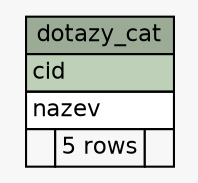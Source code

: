 // dot 2.38.0 on Mac OS X 10.9.4
// SchemaSpy rev 590
digraph "dotazy_cat" {
  graph [
    rankdir="RL"
    bgcolor="#f7f7f7"
    nodesep="0.18"
    ranksep="0.46"
    fontname="Helvetica"
    fontsize="11"
  ];
  node [
    fontname="Helvetica"
    fontsize="11"
    shape="plaintext"
  ];
  edge [
    arrowsize="0.8"
  ];
  "dotazy_cat" [
    label=<
    <TABLE BORDER="0" CELLBORDER="1" CELLSPACING="0" BGCOLOR="#ffffff">
      <TR><TD COLSPAN="3" BGCOLOR="#9bab96" ALIGN="CENTER">dotazy_cat</TD></TR>
      <TR><TD PORT="cid" COLSPAN="3" BGCOLOR="#bed1b8" ALIGN="LEFT">cid</TD></TR>
      <TR><TD PORT="nazev" COLSPAN="3" ALIGN="LEFT">nazev</TD></TR>
      <TR><TD ALIGN="LEFT" BGCOLOR="#f7f7f7">  </TD><TD ALIGN="RIGHT" BGCOLOR="#f7f7f7">5 rows</TD><TD ALIGN="RIGHT" BGCOLOR="#f7f7f7">  </TD></TR>
    </TABLE>>
    URL="tables/dotazy_cat.html"
    tooltip="dotazy_cat"
  ];
}
